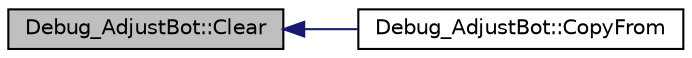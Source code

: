 digraph "Debug_AdjustBot::Clear"
{
 // INTERACTIVE_SVG=YES
  edge [fontname="Helvetica",fontsize="10",labelfontname="Helvetica",labelfontsize="10"];
  node [fontname="Helvetica",fontsize="10",shape=record];
  rankdir="LR";
  Node1 [label="Debug_AdjustBot::Clear",height=0.2,width=0.4,color="black", fillcolor="grey75", style="filled", fontcolor="black"];
  Node1 -> Node2 [dir="back",color="midnightblue",fontsize="10",style="solid",fontname="Helvetica"];
  Node2 [label="Debug_AdjustBot::CopyFrom",height=0.2,width=0.4,color="black", fillcolor="white", style="filled",URL="$de/dd5/class_debug___adjust_bot.html#a04544e62b8fa999d1d51476fde353541"];
}
